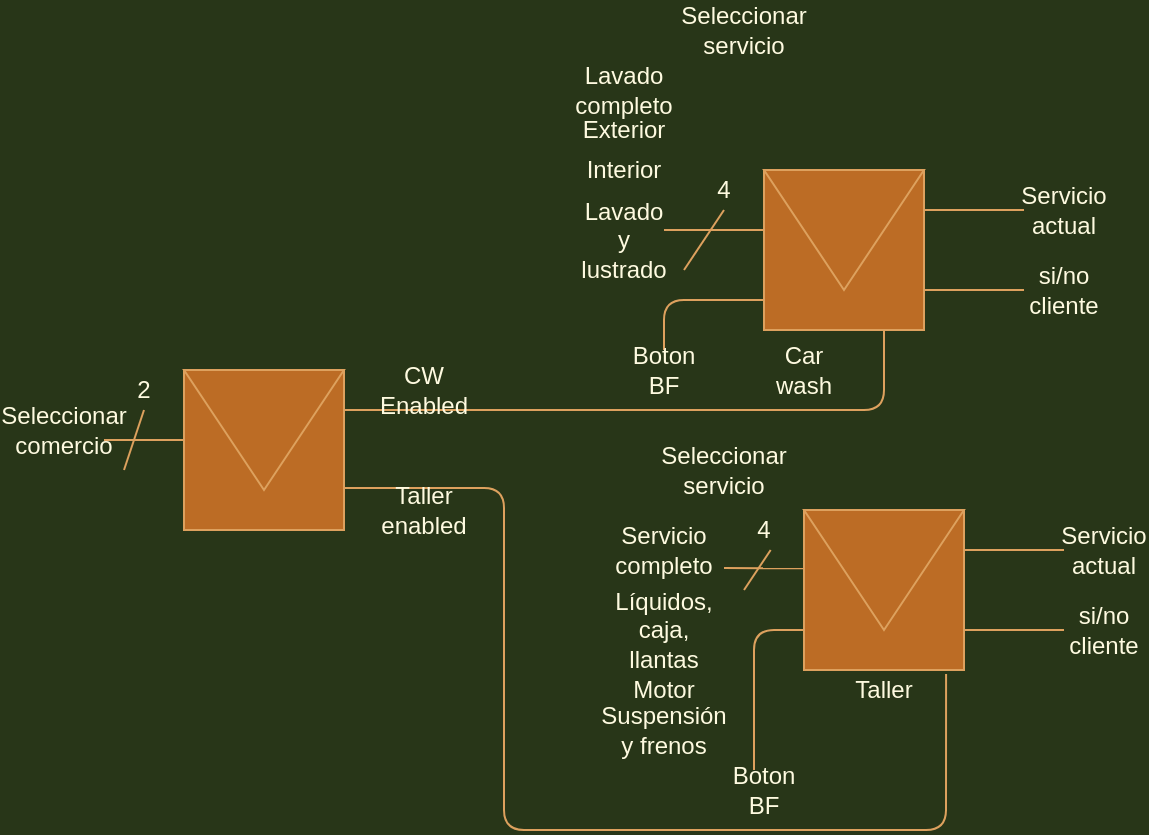 <mxfile version="13.7.9" type="device"><diagram id="leKHjXGjCT1lJL-0JE5i" name="Page-1"><mxGraphModel dx="1348" dy="1626" grid="1" gridSize="10" guides="1" tooltips="1" connect="1" arrows="1" fold="1" page="1" pageScale="1" pageWidth="850" pageHeight="1100" background="#283618" math="0" shadow="0"><root><mxCell id="0"/><mxCell id="1" parent="0"/><mxCell id="31RBUdS5HWyxltvr5xI9-1" value="" style="whiteSpace=wrap;html=1;aspect=fixed;fillColor=#BC6C25;strokeColor=#DDA15E;fontColor=#FEFAE0;" parent="1" vertex="1"><mxGeometry x="90" y="80" width="80" height="80" as="geometry"/></mxCell><mxCell id="31RBUdS5HWyxltvr5xI9-6" value="Seleccionar servicio" style="text;html=1;strokeColor=none;fillColor=none;align=center;verticalAlign=middle;whiteSpace=wrap;rounded=0;fontColor=#FEFAE0;" parent="1" vertex="1"><mxGeometry x="60" width="40" height="20" as="geometry"/></mxCell><mxCell id="31RBUdS5HWyxltvr5xI9-8" value="" style="triangle;whiteSpace=wrap;html=1;rotation=90;fillColor=#BC6C25;strokeColor=#DDA15E;fontColor=#FEFAE0;" parent="1" vertex="1"><mxGeometry x="100" y="70" width="60" height="80" as="geometry"/></mxCell><mxCell id="31RBUdS5HWyxltvr5xI9-28" value="" style="whiteSpace=wrap;html=1;aspect=fixed;fillColor=#BC6C25;strokeColor=#DDA15E;fontColor=#FEFAE0;" parent="1" vertex="1"><mxGeometry x="110" y="250" width="80" height="80" as="geometry"/></mxCell><mxCell id="31RBUdS5HWyxltvr5xI9-29" value="" style="triangle;whiteSpace=wrap;html=1;rotation=90;fillColor=#BC6C25;strokeColor=#DDA15E;fontColor=#FEFAE0;" parent="1" vertex="1"><mxGeometry x="120" y="240" width="60" height="80" as="geometry"/></mxCell><mxCell id="31RBUdS5HWyxltvr5xI9-31" value="Car wash" style="text;html=1;strokeColor=none;fillColor=none;align=center;verticalAlign=middle;whiteSpace=wrap;rounded=0;fontColor=#FEFAE0;" parent="1" vertex="1"><mxGeometry x="90" y="170" width="40" height="20" as="geometry"/></mxCell><mxCell id="31RBUdS5HWyxltvr5xI9-32" value="Taller" style="text;html=1;strokeColor=none;fillColor=none;align=center;verticalAlign=middle;whiteSpace=wrap;rounded=0;fontColor=#FEFAE0;" parent="1" vertex="1"><mxGeometry x="130" y="330" width="40" height="20" as="geometry"/></mxCell><mxCell id="31RBUdS5HWyxltvr5xI9-42" value="" style="endArrow=none;html=1;labelBackgroundColor=#283618;strokeColor=#DDA15E;fontColor=#FEFAE0;" parent="1" edge="1"><mxGeometry width="50" height="50" relative="1" as="geometry"><mxPoint x="40" y="110" as="sourcePoint"/><mxPoint x="90" y="110" as="targetPoint"/></mxGeometry></mxCell><mxCell id="31RBUdS5HWyxltvr5xI9-45" value="Lavado completo" style="text;html=1;strokeColor=none;fillColor=none;align=center;verticalAlign=middle;whiteSpace=wrap;rounded=0;fontColor=#FEFAE0;" parent="1" vertex="1"><mxGeometry y="30" width="40" height="20" as="geometry"/></mxCell><mxCell id="31RBUdS5HWyxltvr5xI9-46" value="Exterior" style="text;html=1;strokeColor=none;fillColor=none;align=center;verticalAlign=middle;whiteSpace=wrap;rounded=0;fontColor=#FEFAE0;" parent="1" vertex="1"><mxGeometry y="50" width="40" height="20" as="geometry"/></mxCell><mxCell id="31RBUdS5HWyxltvr5xI9-47" value="Interior" style="text;html=1;strokeColor=none;fillColor=none;align=center;verticalAlign=middle;whiteSpace=wrap;rounded=0;fontColor=#FEFAE0;" parent="1" vertex="1"><mxGeometry y="70" width="40" height="20" as="geometry"/></mxCell><mxCell id="31RBUdS5HWyxltvr5xI9-48" value="Lavado y lustrado" style="text;html=1;strokeColor=none;fillColor=none;align=center;verticalAlign=middle;whiteSpace=wrap;rounded=0;fontColor=#FEFAE0;" parent="1" vertex="1"><mxGeometry y="110" width="40" height="10" as="geometry"/></mxCell><mxCell id="31RBUdS5HWyxltvr5xI9-65" value="Seleccionar servicio" style="text;html=1;strokeColor=none;fillColor=none;align=center;verticalAlign=middle;whiteSpace=wrap;rounded=0;fontColor=#FEFAE0;" parent="1" vertex="1"><mxGeometry x="50" y="220" width="40" height="20" as="geometry"/></mxCell><mxCell id="31RBUdS5HWyxltvr5xI9-67" value="" style="endArrow=none;html=1;labelBackgroundColor=#283618;strokeColor=#DDA15E;fontColor=#FEFAE0;" parent="1" edge="1"><mxGeometry width="50" height="50" relative="1" as="geometry"><mxPoint x="70" y="279" as="sourcePoint"/><mxPoint x="110" y="279.17" as="targetPoint"/></mxGeometry></mxCell><mxCell id="31RBUdS5HWyxltvr5xI9-70" value="&lt;div&gt;Servicio completo&lt;/div&gt;" style="text;html=1;strokeColor=none;fillColor=none;align=center;verticalAlign=middle;whiteSpace=wrap;rounded=0;fontColor=#FEFAE0;" parent="1" vertex="1"><mxGeometry x="20" y="260" width="40" height="20" as="geometry"/></mxCell><mxCell id="31RBUdS5HWyxltvr5xI9-71" value="&lt;div&gt;Líquidos,&lt;/div&gt;&lt;div&gt;caja,&lt;/div&gt;&lt;div&gt;llantas&lt;br&gt;&lt;/div&gt;" style="text;html=1;strokeColor=none;fillColor=none;align=center;verticalAlign=middle;whiteSpace=wrap;rounded=0;fontColor=#FEFAE0;" parent="1" vertex="1"><mxGeometry x="20" y="300" width="40" height="20" as="geometry"/></mxCell><mxCell id="31RBUdS5HWyxltvr5xI9-72" value="Motor" style="text;html=1;strokeColor=none;fillColor=none;align=center;verticalAlign=middle;whiteSpace=wrap;rounded=0;fontColor=#FEFAE0;" parent="1" vertex="1"><mxGeometry x="20" y="330" width="40" height="20" as="geometry"/></mxCell><mxCell id="31RBUdS5HWyxltvr5xI9-73" value="Suspensión y frenos" style="text;html=1;strokeColor=none;fillColor=none;align=center;verticalAlign=middle;whiteSpace=wrap;rounded=0;fontColor=#FEFAE0;" parent="1" vertex="1"><mxGeometry x="20" y="350" width="40" height="20" as="geometry"/></mxCell><mxCell id="31RBUdS5HWyxltvr5xI9-82" value="" style="endArrow=none;html=1;strokeColor=#DDA15E;fillColor=#BC6C25;fontColor=#FEFAE0;" parent="1" edge="1"><mxGeometry width="50" height="50" relative="1" as="geometry"><mxPoint x="50" y="130" as="sourcePoint"/><mxPoint x="70" y="100" as="targetPoint"/></mxGeometry></mxCell><mxCell id="31RBUdS5HWyxltvr5xI9-84" value="" style="endArrow=none;html=1;strokeColor=#DDA15E;fillColor=#BC6C25;fontColor=#FEFAE0;" parent="1" edge="1"><mxGeometry width="50" height="50" relative="1" as="geometry"><mxPoint x="80" y="290" as="sourcePoint"/><mxPoint x="93.333" y="270" as="targetPoint"/></mxGeometry></mxCell><mxCell id="31RBUdS5HWyxltvr5xI9-87" value="" style="whiteSpace=wrap;html=1;aspect=fixed;fillColor=#BC6C25;strokeColor=#DDA15E;fontColor=#FEFAE0;" parent="1" vertex="1"><mxGeometry x="-200" y="180" width="80" height="80" as="geometry"/></mxCell><mxCell id="31RBUdS5HWyxltvr5xI9-88" value="" style="triangle;whiteSpace=wrap;html=1;rotation=90;fillColor=#BC6C25;strokeColor=#DDA15E;fontColor=#FEFAE0;" parent="1" vertex="1"><mxGeometry x="-190" y="170" width="60" height="80" as="geometry"/></mxCell><mxCell id="31RBUdS5HWyxltvr5xI9-89" value="" style="endArrow=none;html=1;labelBackgroundColor=#283618;strokeColor=#DDA15E;fontColor=#FEFAE0;entryX=0.888;entryY=1.025;entryDx=0;entryDy=0;entryPerimeter=0;" parent="1" target="31RBUdS5HWyxltvr5xI9-28" edge="1"><mxGeometry width="50" height="50" relative="1" as="geometry"><mxPoint x="-120" y="239.0" as="sourcePoint"/><mxPoint x="180" y="410" as="targetPoint"/><Array as="points"><mxPoint x="-110" y="239"/><mxPoint x="-40" y="239"/><mxPoint x="-40" y="410"/><mxPoint x="181" y="410"/></Array></mxGeometry></mxCell><mxCell id="31RBUdS5HWyxltvr5xI9-90" value="" style="endArrow=none;html=1;strokeColor=#DDA15E;fillColor=#BC6C25;fontColor=#FEFAE0;entryX=0.75;entryY=1;entryDx=0;entryDy=0;exitX=1;exitY=0.25;exitDx=0;exitDy=0;" parent="1" source="31RBUdS5HWyxltvr5xI9-87" target="31RBUdS5HWyxltvr5xI9-1" edge="1"><mxGeometry width="50" height="50" relative="1" as="geometry"><mxPoint x="-120" y="190" as="sourcePoint"/><mxPoint x="150" y="190" as="targetPoint"/><Array as="points"><mxPoint x="150" y="200"/></Array></mxGeometry></mxCell><mxCell id="31RBUdS5HWyxltvr5xI9-92" value="" style="endArrow=none;html=1;strokeColor=#DDA15E;fillColor=#BC6C25;fontColor=#FEFAE0;" parent="1" edge="1"><mxGeometry width="50" height="50" relative="1" as="geometry"><mxPoint x="-240" y="215" as="sourcePoint"/><mxPoint x="-200" y="215" as="targetPoint"/></mxGeometry></mxCell><mxCell id="31RBUdS5HWyxltvr5xI9-93" value="" style="endArrow=none;html=1;strokeColor=#DDA15E;fillColor=#BC6C25;fontColor=#FEFAE0;" parent="1" edge="1"><mxGeometry width="50" height="50" relative="1" as="geometry"><mxPoint x="-230" y="230" as="sourcePoint"/><mxPoint x="-220" y="200" as="targetPoint"/></mxGeometry></mxCell><mxCell id="31RBUdS5HWyxltvr5xI9-95" value="&lt;div&gt;2&lt;/div&gt;" style="text;html=1;strokeColor=none;fillColor=none;align=center;verticalAlign=middle;whiteSpace=wrap;rounded=0;sketch=0;fontColor=#FEFAE0;" parent="1" vertex="1"><mxGeometry x="-240" y="180" width="40" height="20" as="geometry"/></mxCell><mxCell id="31RBUdS5HWyxltvr5xI9-98" value="Seleccionar comercio" style="text;html=1;strokeColor=none;fillColor=none;align=center;verticalAlign=middle;whiteSpace=wrap;rounded=0;sketch=0;fontColor=#FEFAE0;" parent="1" vertex="1"><mxGeometry x="-280" y="200" width="40" height="20" as="geometry"/></mxCell><mxCell id="31RBUdS5HWyxltvr5xI9-99" value="CW Enabled" style="text;html=1;strokeColor=none;fillColor=none;align=center;verticalAlign=middle;whiteSpace=wrap;rounded=0;sketch=0;fontColor=#FEFAE0;" parent="1" vertex="1"><mxGeometry x="-100" y="180" width="40" height="20" as="geometry"/></mxCell><mxCell id="31RBUdS5HWyxltvr5xI9-100" value="Taller enabled" style="text;html=1;strokeColor=none;fillColor=none;align=center;verticalAlign=middle;whiteSpace=wrap;rounded=0;sketch=0;fontColor=#FEFAE0;" parent="1" vertex="1"><mxGeometry x="-100" y="240" width="40" height="20" as="geometry"/></mxCell><mxCell id="31RBUdS5HWyxltvr5xI9-101" value="4" style="text;html=1;strokeColor=none;fillColor=none;align=center;verticalAlign=middle;whiteSpace=wrap;rounded=0;sketch=0;fontColor=#FEFAE0;" parent="1" vertex="1"><mxGeometry x="50" y="80" width="40" height="20" as="geometry"/></mxCell><mxCell id="31RBUdS5HWyxltvr5xI9-102" value="4" style="text;html=1;strokeColor=none;fillColor=none;align=center;verticalAlign=middle;whiteSpace=wrap;rounded=0;sketch=0;fontColor=#FEFAE0;" parent="1" vertex="1"><mxGeometry x="70" y="250" width="40" height="20" as="geometry"/></mxCell><mxCell id="31RBUdS5HWyxltvr5xI9-192" value="" style="endArrow=none;html=1;strokeColor=#DDA15E;fillColor=#BC6C25;fontColor=#FEFAE0;" parent="1" edge="1"><mxGeometry width="50" height="50" relative="1" as="geometry"><mxPoint x="40" y="170" as="sourcePoint"/><mxPoint x="90" y="145" as="targetPoint"/><Array as="points"><mxPoint x="40" y="145"/></Array></mxGeometry></mxCell><mxCell id="31RBUdS5HWyxltvr5xI9-194" value="&lt;div&gt;Boton&lt;/div&gt;&lt;div&gt;BF&lt;br&gt;&lt;/div&gt;" style="text;html=1;strokeColor=none;fillColor=none;align=center;verticalAlign=middle;whiteSpace=wrap;rounded=0;sketch=0;fontColor=#FEFAE0;" parent="1" vertex="1"><mxGeometry x="20" y="170" width="40" height="20" as="geometry"/></mxCell><mxCell id="31RBUdS5HWyxltvr5xI9-199" value="Boton BF" style="text;html=1;strokeColor=none;fillColor=none;align=center;verticalAlign=middle;whiteSpace=wrap;rounded=0;sketch=0;fontColor=#FEFAE0;" parent="1" vertex="1"><mxGeometry x="70" y="380" width="40" height="20" as="geometry"/></mxCell><mxCell id="31RBUdS5HWyxltvr5xI9-201" value="" style="endArrow=none;html=1;strokeColor=#DDA15E;fillColor=#BC6C25;fontColor=#FEFAE0;entryX=0;entryY=0.75;entryDx=0;entryDy=0;" parent="1" target="31RBUdS5HWyxltvr5xI9-28" edge="1"><mxGeometry width="50" height="50" relative="1" as="geometry"><mxPoint x="85" y="380" as="sourcePoint"/><mxPoint x="85" y="330" as="targetPoint"/><Array as="points"><mxPoint x="85" y="310"/></Array></mxGeometry></mxCell><mxCell id="31RBUdS5HWyxltvr5xI9-203" value="" style="endArrow=none;html=1;strokeColor=#DDA15E;fillColor=#BC6C25;fontColor=#FEFAE0;" parent="1" edge="1"><mxGeometry width="50" height="50" relative="1" as="geometry"><mxPoint x="170" y="100" as="sourcePoint"/><mxPoint x="220" y="100" as="targetPoint"/></mxGeometry></mxCell><mxCell id="31RBUdS5HWyxltvr5xI9-205" value="Servicio actual" style="text;html=1;strokeColor=none;fillColor=none;align=center;verticalAlign=middle;whiteSpace=wrap;rounded=0;sketch=0;fontColor=#FEFAE0;" parent="1" vertex="1"><mxGeometry x="220" y="90" width="40" height="20" as="geometry"/></mxCell><mxCell id="31RBUdS5HWyxltvr5xI9-206" value="" style="endArrow=none;html=1;strokeColor=#DDA15E;fillColor=#BC6C25;fontColor=#FEFAE0;" parent="1" edge="1"><mxGeometry width="50" height="50" relative="1" as="geometry"><mxPoint x="170" y="140" as="sourcePoint"/><mxPoint x="220" y="140" as="targetPoint"/></mxGeometry></mxCell><mxCell id="31RBUdS5HWyxltvr5xI9-207" value="si/no cliente" style="text;html=1;strokeColor=none;fillColor=none;align=center;verticalAlign=middle;whiteSpace=wrap;rounded=0;sketch=0;fontColor=#FEFAE0;" parent="1" vertex="1"><mxGeometry x="220" y="130" width="40" height="20" as="geometry"/></mxCell><mxCell id="31RBUdS5HWyxltvr5xI9-208" value="" style="endArrow=none;html=1;strokeColor=#DDA15E;fillColor=#BC6C25;fontColor=#FEFAE0;" parent="1" edge="1"><mxGeometry width="50" height="50" relative="1" as="geometry"><mxPoint x="190" y="270" as="sourcePoint"/><mxPoint x="240" y="270" as="targetPoint"/></mxGeometry></mxCell><mxCell id="31RBUdS5HWyxltvr5xI9-209" value="Servicio actual" style="text;html=1;strokeColor=none;fillColor=none;align=center;verticalAlign=middle;whiteSpace=wrap;rounded=0;sketch=0;fontColor=#FEFAE0;" parent="1" vertex="1"><mxGeometry x="240" y="260" width="40" height="20" as="geometry"/></mxCell><mxCell id="31RBUdS5HWyxltvr5xI9-210" value="" style="endArrow=none;html=1;strokeColor=#DDA15E;fillColor=#BC6C25;fontColor=#FEFAE0;" parent="1" edge="1"><mxGeometry width="50" height="50" relative="1" as="geometry"><mxPoint x="190" y="310" as="sourcePoint"/><mxPoint x="240" y="310" as="targetPoint"/></mxGeometry></mxCell><mxCell id="31RBUdS5HWyxltvr5xI9-211" value="si/no cliente" style="text;html=1;strokeColor=none;fillColor=none;align=center;verticalAlign=middle;whiteSpace=wrap;rounded=0;sketch=0;fontColor=#FEFAE0;" parent="1" vertex="1"><mxGeometry x="240" y="300" width="40" height="20" as="geometry"/></mxCell></root></mxGraphModel></diagram></mxfile>